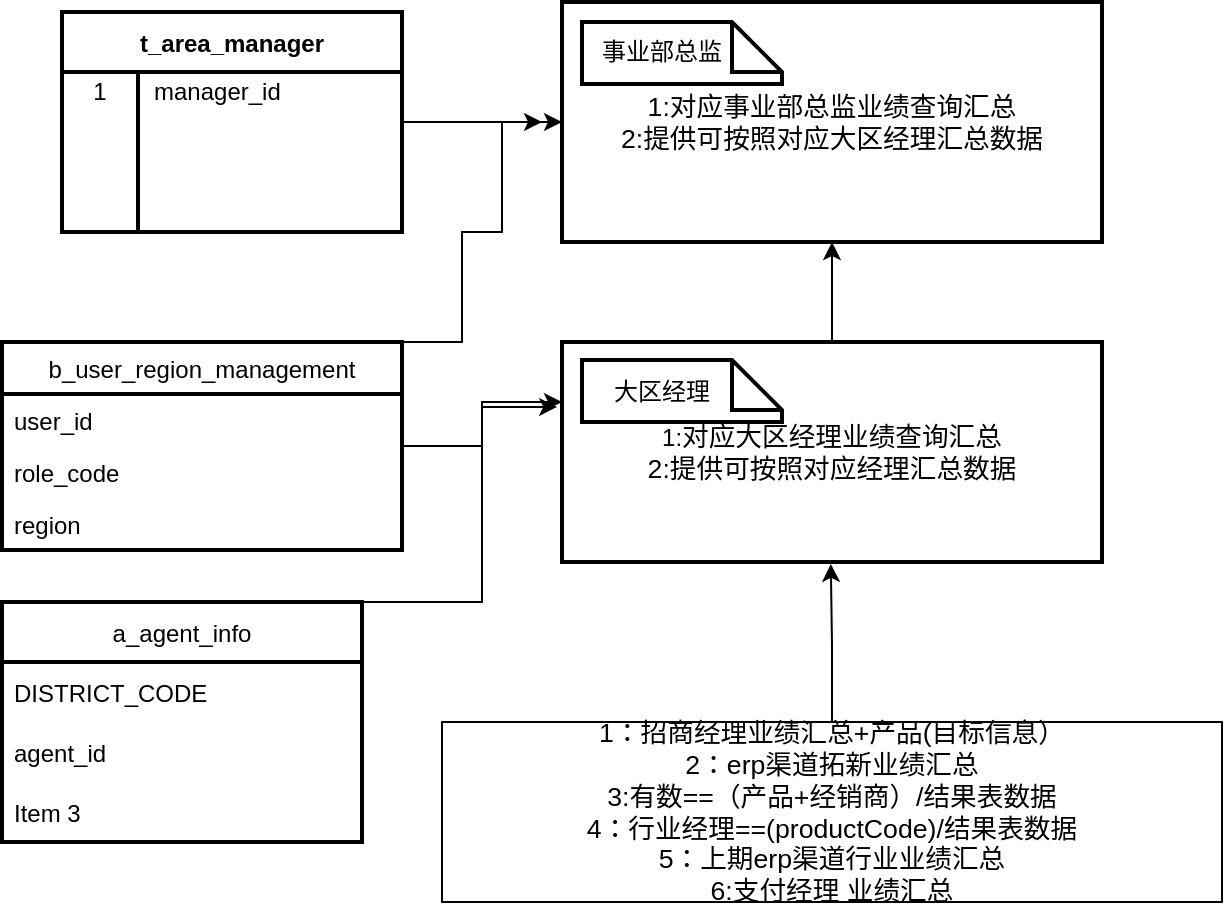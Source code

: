 <mxfile version="16.6.2" type="github">
  <diagram name="Page-1" id="74b105a0-9070-1c63-61bc-23e55f88626e">
    <mxGraphModel dx="696" dy="-870" grid="1" gridSize="10" guides="1" tooltips="1" connect="1" arrows="1" fold="1" page="1" pageScale="1.5" pageWidth="1169" pageHeight="826" background="none" math="0" shadow="0">
      <root>
        <mxCell id="0" style=";html=1;" />
        <mxCell id="1" style=";html=1;" parent="0" />
        <mxCell id="Au8zyTG46qvtc-B3GibI-9" style="edgeStyle=orthogonalEdgeStyle;rounded=0;orthogonalLoop=1;jettySize=auto;html=1;exitX=0.5;exitY=0;exitDx=0;exitDy=0;entryX=0.486;entryY=1.012;entryDx=0;entryDy=0;entryPerimeter=0;" edge="1" parent="1" source="Au8zyTG46qvtc-B3GibI-2">
          <mxGeometry relative="1" as="geometry">
            <mxPoint x="1684.4" y="1760.96" as="targetPoint" />
          </mxGeometry>
        </mxCell>
        <mxCell id="Au8zyTG46qvtc-B3GibI-2" value="&lt;span style=&quot;font-size: 13.333px&quot;&gt;1：招商经理业绩汇总+产品(目标信息）&lt;/span&gt;&lt;br style=&quot;font-size: 13.333px&quot;&gt;&lt;span style=&quot;font-size: 13.333px&quot;&gt;2：erp渠道拓新业绩汇总&lt;br&gt;&lt;/span&gt;&lt;span style=&quot;font-size: 13.333px&quot;&gt;3:有数==（产品+经销商）/结果表数据&lt;br&gt;4：行业经理==(productCode)/&lt;/span&gt;&lt;span style=&quot;font-size: 13.333px&quot;&gt;结果表数据&lt;br&gt;5：上期erp渠道行业业绩汇总&lt;br&gt;6:支付经理 业绩汇总&lt;br&gt;&lt;/span&gt;" style="rounded=0;whiteSpace=wrap;html=1;shadow=0;" vertex="1" parent="1">
          <mxGeometry x="1490" y="1840" width="390" height="90" as="geometry" />
        </mxCell>
        <mxCell id="Au8zyTG46qvtc-B3GibI-21" style="edgeStyle=orthogonalEdgeStyle;rounded=0;orthogonalLoop=1;jettySize=auto;html=1;exitX=1;exitY=0.5;exitDx=0;exitDy=0;entryX=-0.009;entryY=0.295;entryDx=0;entryDy=0;entryPerimeter=0;" edge="1" parent="1" source="Au8zyTG46qvtc-B3GibI-10" target="Au8zyTG46qvtc-B3GibI-18">
          <mxGeometry relative="1" as="geometry" />
        </mxCell>
        <mxCell id="Au8zyTG46qvtc-B3GibI-52" style="edgeStyle=orthogonalEdgeStyle;rounded=0;orthogonalLoop=1;jettySize=auto;html=1;exitX=0.5;exitY=0;exitDx=0;exitDy=0;" edge="1" parent="1" source="Au8zyTG46qvtc-B3GibI-10">
          <mxGeometry relative="1" as="geometry">
            <mxPoint x="1540" y="1540" as="targetPoint" />
            <Array as="points">
              <mxPoint x="1500" y="1650" />
              <mxPoint x="1500" y="1595" />
              <mxPoint x="1520" y="1595" />
              <mxPoint x="1520" y="1540" />
            </Array>
          </mxGeometry>
        </mxCell>
        <mxCell id="Au8zyTG46qvtc-B3GibI-10" value="b_user_region_management" style="swimlane;fontStyle=0;childLayout=stackLayout;horizontal=1;startSize=26;fillColor=none;horizontalStack=0;resizeParent=1;resizeParentMax=0;resizeLast=0;collapsible=1;marginBottom=0;strokeWidth=2;" vertex="1" parent="1">
          <mxGeometry x="1270" y="1650" width="200" height="104" as="geometry" />
        </mxCell>
        <mxCell id="Au8zyTG46qvtc-B3GibI-11" value="user_id" style="text;strokeColor=none;fillColor=none;align=left;verticalAlign=top;spacingLeft=4;spacingRight=4;overflow=hidden;rotatable=0;points=[[0,0.5],[1,0.5]];portConstraint=eastwest;" vertex="1" parent="Au8zyTG46qvtc-B3GibI-10">
          <mxGeometry y="26" width="200" height="26" as="geometry" />
        </mxCell>
        <mxCell id="Au8zyTG46qvtc-B3GibI-12" value="role_code" style="text;strokeColor=none;fillColor=none;align=left;verticalAlign=top;spacingLeft=4;spacingRight=4;overflow=hidden;rotatable=0;points=[[0,0.5],[1,0.5]];portConstraint=eastwest;" vertex="1" parent="Au8zyTG46qvtc-B3GibI-10">
          <mxGeometry y="52" width="200" height="26" as="geometry" />
        </mxCell>
        <mxCell id="Au8zyTG46qvtc-B3GibI-13" value="region" style="text;strokeColor=none;fillColor=none;align=left;verticalAlign=top;spacingLeft=4;spacingRight=4;overflow=hidden;rotatable=0;points=[[0,0.5],[1,0.5]];portConstraint=eastwest;" vertex="1" parent="Au8zyTG46qvtc-B3GibI-10">
          <mxGeometry y="78" width="200" height="26" as="geometry" />
        </mxCell>
        <mxCell id="Au8zyTG46qvtc-B3GibI-22" style="edgeStyle=orthogonalEdgeStyle;rounded=0;orthogonalLoop=1;jettySize=auto;html=1;exitX=1;exitY=0.5;exitDx=0;exitDy=0;" edge="1" parent="1" source="Au8zyTG46qvtc-B3GibI-14">
          <mxGeometry relative="1" as="geometry">
            <mxPoint x="1550" y="1680" as="targetPoint" />
            <Array as="points">
              <mxPoint x="1450" y="1780" />
              <mxPoint x="1510" y="1780" />
              <mxPoint x="1510" y="1680" />
            </Array>
          </mxGeometry>
        </mxCell>
        <mxCell id="Au8zyTG46qvtc-B3GibI-14" value="a_agent_info" style="swimlane;fontStyle=0;childLayout=stackLayout;horizontal=1;startSize=30;horizontalStack=0;resizeParent=1;resizeParentMax=0;resizeLast=0;collapsible=1;marginBottom=0;strokeWidth=2;" vertex="1" parent="1">
          <mxGeometry x="1270" y="1780" width="180" height="120" as="geometry" />
        </mxCell>
        <mxCell id="Au8zyTG46qvtc-B3GibI-15" value="DISTRICT_CODE" style="text;strokeColor=none;fillColor=none;align=left;verticalAlign=middle;spacingLeft=4;spacingRight=4;overflow=hidden;points=[[0,0.5],[1,0.5]];portConstraint=eastwest;rotatable=0;" vertex="1" parent="Au8zyTG46qvtc-B3GibI-14">
          <mxGeometry y="30" width="180" height="30" as="geometry" />
        </mxCell>
        <mxCell id="Au8zyTG46qvtc-B3GibI-16" value="agent_id" style="text;strokeColor=none;fillColor=none;align=left;verticalAlign=middle;spacingLeft=4;spacingRight=4;overflow=hidden;points=[[0,0.5],[1,0.5]];portConstraint=eastwest;rotatable=0;" vertex="1" parent="Au8zyTG46qvtc-B3GibI-14">
          <mxGeometry y="60" width="180" height="30" as="geometry" />
        </mxCell>
        <mxCell id="Au8zyTG46qvtc-B3GibI-17" value="Item 3" style="text;strokeColor=none;fillColor=none;align=left;verticalAlign=middle;spacingLeft=4;spacingRight=4;overflow=hidden;points=[[0,0.5],[1,0.5]];portConstraint=eastwest;rotatable=0;" vertex="1" parent="Au8zyTG46qvtc-B3GibI-14">
          <mxGeometry y="90" width="180" height="30" as="geometry" />
        </mxCell>
        <mxCell id="Au8zyTG46qvtc-B3GibI-39" style="edgeStyle=orthogonalEdgeStyle;rounded=0;orthogonalLoop=1;jettySize=auto;html=1;exitX=0.5;exitY=0;exitDx=0;exitDy=0;entryX=0.5;entryY=1;entryDx=0;entryDy=0;" edge="1" parent="1" source="Au8zyTG46qvtc-B3GibI-18" target="Au8zyTG46qvtc-B3GibI-34">
          <mxGeometry relative="1" as="geometry" />
        </mxCell>
        <mxCell id="Au8zyTG46qvtc-B3GibI-18" value="1:&lt;span style=&quot;font-size: 13.333px&quot;&gt;对应大区经理业绩查询汇总&lt;br&gt;2:提供可按照对应经理汇总数据&lt;br&gt;&lt;/span&gt;" style="rounded=0;whiteSpace=wrap;html=1;strokeWidth=2;" vertex="1" parent="1">
          <mxGeometry x="1550" y="1650" width="270" height="110" as="geometry" />
        </mxCell>
        <mxCell id="Au8zyTG46qvtc-B3GibI-19" value="" style="shape=note2;boundedLbl=1;whiteSpace=wrap;html=1;size=25;verticalAlign=top;align=center;strokeWidth=2;" vertex="1" parent="1">
          <mxGeometry x="1560" y="1659" width="100" height="31" as="geometry" />
        </mxCell>
        <mxCell id="Au8zyTG46qvtc-B3GibI-20" value="大区经理" style="text;html=1;strokeColor=none;fillColor=none;align=center;verticalAlign=middle;whiteSpace=wrap;rounded=0;" vertex="1" parent="1">
          <mxGeometry x="1570" y="1660" width="60" height="30" as="geometry" />
        </mxCell>
        <mxCell id="Au8zyTG46qvtc-B3GibI-34" value="&lt;span style=&quot;font-size: 13.333px&quot;&gt;1:&lt;/span&gt;&lt;span style=&quot;font-size: 13.333px&quot;&gt;对应事业部总监业绩查询汇总&lt;br&gt;2:提供可按照对应大区经理汇总数据&lt;/span&gt;" style="rounded=0;whiteSpace=wrap;html=1;strokeWidth=2;" vertex="1" parent="1">
          <mxGeometry x="1550" y="1480" width="270" height="120" as="geometry" />
        </mxCell>
        <mxCell id="Au8zyTG46qvtc-B3GibI-37" value="" style="shape=note2;boundedLbl=1;whiteSpace=wrap;html=1;size=25;verticalAlign=top;align=center;strokeWidth=2;" vertex="1" parent="1">
          <mxGeometry x="1560" y="1490" width="100" height="31" as="geometry" />
        </mxCell>
        <mxCell id="Au8zyTG46qvtc-B3GibI-38" value="事业部总监" style="text;html=1;strokeColor=none;fillColor=none;align=center;verticalAlign=middle;whiteSpace=wrap;rounded=0;" vertex="1" parent="1">
          <mxGeometry x="1565" y="1490" width="70" height="29" as="geometry" />
        </mxCell>
        <mxCell id="Au8zyTG46qvtc-B3GibI-51" style="edgeStyle=orthogonalEdgeStyle;rounded=0;orthogonalLoop=1;jettySize=auto;html=1;entryX=0;entryY=0.5;entryDx=0;entryDy=0;" edge="1" parent="1" source="Au8zyTG46qvtc-B3GibI-41" target="Au8zyTG46qvtc-B3GibI-34">
          <mxGeometry relative="1" as="geometry" />
        </mxCell>
        <mxCell id="Au8zyTG46qvtc-B3GibI-41" value="t_area_manager" style="shape=table;startSize=30;container=1;collapsible=0;childLayout=tableLayout;fixedRows=1;rowLines=0;fontStyle=1;strokeWidth=2;" vertex="1" parent="1">
          <mxGeometry x="1300" y="1485" width="170" height="110" as="geometry" />
        </mxCell>
        <mxCell id="Au8zyTG46qvtc-B3GibI-42" value="" style="shape=tableRow;horizontal=0;startSize=0;swimlaneHead=0;swimlaneBody=0;top=0;left=0;bottom=0;right=0;collapsible=0;dropTarget=0;fillColor=none;points=[[0,0.5],[1,0.5]];portConstraint=eastwest;strokeWidth=2;" vertex="1" parent="Au8zyTG46qvtc-B3GibI-41">
          <mxGeometry y="30" width="170" height="20" as="geometry" />
        </mxCell>
        <mxCell id="Au8zyTG46qvtc-B3GibI-43" value="1" style="shape=partialRectangle;html=1;whiteSpace=wrap;connectable=0;fillColor=none;top=0;left=0;bottom=0;right=0;overflow=hidden;pointerEvents=1;strokeWidth=2;" vertex="1" parent="Au8zyTG46qvtc-B3GibI-42">
          <mxGeometry width="38" height="20" as="geometry">
            <mxRectangle width="38" height="20" as="alternateBounds" />
          </mxGeometry>
        </mxCell>
        <mxCell id="Au8zyTG46qvtc-B3GibI-44" value="manager_id" style="shape=partialRectangle;html=1;whiteSpace=wrap;connectable=0;fillColor=none;top=0;left=0;bottom=0;right=0;align=left;spacingLeft=6;overflow=hidden;strokeWidth=2;" vertex="1" parent="Au8zyTG46qvtc-B3GibI-42">
          <mxGeometry x="38" width="132" height="20" as="geometry">
            <mxRectangle width="132" height="20" as="alternateBounds" />
          </mxGeometry>
        </mxCell>
        <mxCell id="Au8zyTG46qvtc-B3GibI-45" value="" style="shape=tableRow;horizontal=0;startSize=0;swimlaneHead=0;swimlaneBody=0;top=0;left=0;bottom=0;right=0;collapsible=0;dropTarget=0;fillColor=none;points=[[0,0.5],[1,0.5]];portConstraint=eastwest;strokeWidth=2;" vertex="1" parent="Au8zyTG46qvtc-B3GibI-41">
          <mxGeometry y="50" width="170" height="30" as="geometry" />
        </mxCell>
        <mxCell id="Au8zyTG46qvtc-B3GibI-46" value="" style="shape=partialRectangle;html=1;whiteSpace=wrap;connectable=0;fillColor=none;top=0;left=0;bottom=0;right=0;overflow=hidden;strokeWidth=2;" vertex="1" parent="Au8zyTG46qvtc-B3GibI-45">
          <mxGeometry width="38" height="30" as="geometry">
            <mxRectangle width="38" height="30" as="alternateBounds" />
          </mxGeometry>
        </mxCell>
        <mxCell id="Au8zyTG46qvtc-B3GibI-47" value="" style="shape=partialRectangle;html=1;whiteSpace=wrap;connectable=0;fillColor=none;top=0;left=0;bottom=0;right=0;align=left;spacingLeft=6;overflow=hidden;strokeWidth=2;" vertex="1" parent="Au8zyTG46qvtc-B3GibI-45">
          <mxGeometry x="38" width="132" height="30" as="geometry">
            <mxRectangle width="132" height="30" as="alternateBounds" />
          </mxGeometry>
        </mxCell>
        <mxCell id="Au8zyTG46qvtc-B3GibI-48" value="" style="shape=tableRow;horizontal=0;startSize=0;swimlaneHead=0;swimlaneBody=0;top=0;left=0;bottom=0;right=0;collapsible=0;dropTarget=0;fillColor=none;points=[[0,0.5],[1,0.5]];portConstraint=eastwest;strokeWidth=2;" vertex="1" parent="Au8zyTG46qvtc-B3GibI-41">
          <mxGeometry y="80" width="170" height="30" as="geometry" />
        </mxCell>
        <mxCell id="Au8zyTG46qvtc-B3GibI-49" value="" style="shape=partialRectangle;html=1;whiteSpace=wrap;connectable=0;fillColor=none;top=0;left=0;bottom=0;right=0;overflow=hidden;strokeWidth=2;" vertex="1" parent="Au8zyTG46qvtc-B3GibI-48">
          <mxGeometry width="38" height="30" as="geometry">
            <mxRectangle width="38" height="30" as="alternateBounds" />
          </mxGeometry>
        </mxCell>
        <mxCell id="Au8zyTG46qvtc-B3GibI-50" value="" style="shape=partialRectangle;html=1;whiteSpace=wrap;connectable=0;fillColor=none;top=0;left=0;bottom=0;right=0;align=left;spacingLeft=6;overflow=hidden;strokeWidth=2;" vertex="1" parent="Au8zyTG46qvtc-B3GibI-48">
          <mxGeometry x="38" width="132" height="30" as="geometry">
            <mxRectangle width="132" height="30" as="alternateBounds" />
          </mxGeometry>
        </mxCell>
      </root>
    </mxGraphModel>
  </diagram>
</mxfile>
